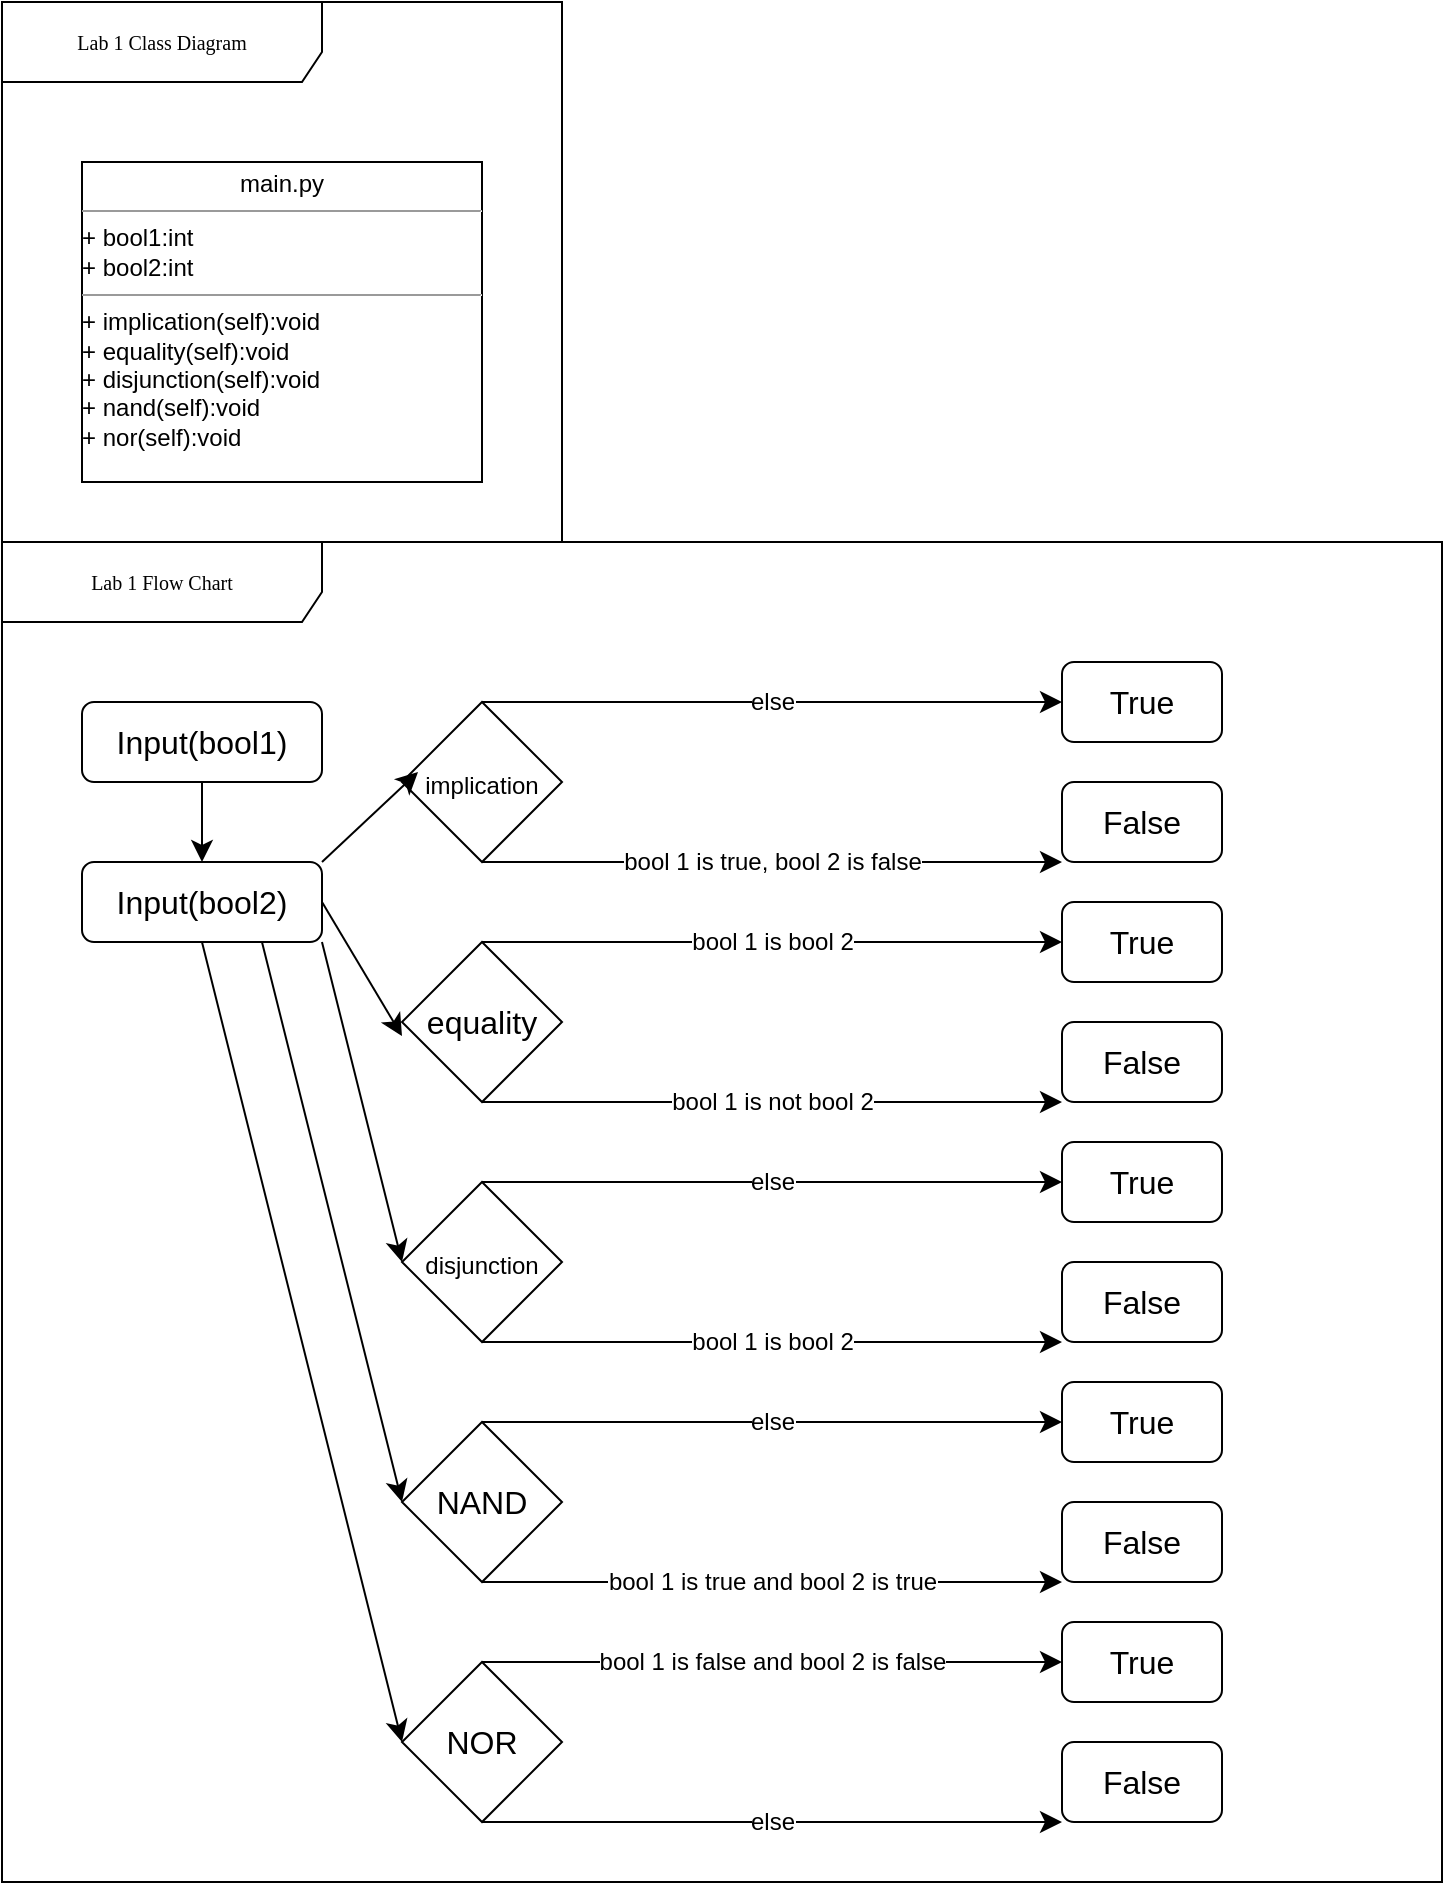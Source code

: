 <mxfile version="22.1.21" type="device">
  <diagram name="Page-1" id="nhMCtWs9aOEQ2wft9k-o">
    <mxGraphModel dx="1671" dy="1007" grid="1" gridSize="10" guides="1" tooltips="1" connect="1" arrows="1" fold="1" page="1" pageScale="1" pageWidth="850" pageHeight="1100" math="0" shadow="0">
      <root>
        <object label="" id="0">
          <mxCell />
        </object>
        <mxCell id="1" parent="0" />
        <mxCell id="SezpZ-dLGQGYYTsxY6-B-2" value="Lab 1 Class Diagram" style="shape=umlFrame;whiteSpace=wrap;html=1;rounded=0;shadow=0;comic=0;labelBackgroundColor=none;strokeWidth=1;fontFamily=Verdana;fontSize=10;align=center;width=160;height=40;" vertex="1" parent="1">
          <mxGeometry x="40" y="40" width="280" height="270" as="geometry" />
        </mxCell>
        <mxCell id="SezpZ-dLGQGYYTsxY6-B-6" style="edgeStyle=orthogonalEdgeStyle;rounded=0;orthogonalLoop=1;jettySize=auto;html=1;exitX=0.5;exitY=1;exitDx=0;exitDy=0;entryX=0.5;entryY=0;entryDx=0;entryDy=0;" edge="1" parent="1">
          <mxGeometry relative="1" as="geometry">
            <mxPoint x="1410" y="725" as="sourcePoint" />
          </mxGeometry>
        </mxCell>
        <mxCell id="SezpZ-dLGQGYYTsxY6-B-7" value="&lt;p style=&quot;margin:0px;margin-top:4px;text-align:center;&quot;&gt;main.py&lt;/p&gt;&lt;hr size=&quot;1&quot;&gt;&lt;div&gt;+ bool1:int&lt;br&gt;&lt;/div&gt;&lt;div&gt;+ bool2:int&lt;/div&gt;&lt;hr size=&quot;1&quot;&gt;&lt;div&gt;+ implication(self):void&lt;/div&gt;&lt;div&gt;&lt;div&gt;+ equality(self):void&lt;/div&gt;&lt;/div&gt;&lt;div&gt;&lt;div&gt;&lt;div&gt;&lt;div&gt;+ disjunction(self):void&lt;/div&gt;+ nand(self):void&lt;/div&gt;+ nor(self):void&lt;/div&gt;&lt;/div&gt;&lt;div&gt;&lt;br&gt;&lt;/div&gt;" style="verticalAlign=top;align=left;overflow=fill;fontSize=12;fontFamily=Helvetica;html=1;rounded=0;shadow=0;comic=0;labelBackgroundColor=none;strokeWidth=1" vertex="1" parent="1">
          <mxGeometry x="80" y="120" width="200" height="160" as="geometry" />
        </mxCell>
        <mxCell id="SezpZ-dLGQGYYTsxY6-B-8" style="edgeStyle=orthogonalEdgeStyle;rounded=0;orthogonalLoop=1;jettySize=auto;html=1;exitX=0.5;exitY=1;exitDx=0;exitDy=0;entryX=0.5;entryY=0;entryDx=0;entryDy=0;" edge="1" parent="1">
          <mxGeometry relative="1" as="geometry">
            <mxPoint x="1410" y="830" as="targetPoint" />
          </mxGeometry>
        </mxCell>
        <mxCell id="SezpZ-dLGQGYYTsxY6-B-98" value="Lab 1 Flow Chart" style="shape=umlFrame;whiteSpace=wrap;html=1;rounded=0;shadow=0;comic=0;labelBackgroundColor=none;strokeWidth=1;fontFamily=Verdana;fontSize=10;align=center;width=160;height=40;" vertex="1" parent="1">
          <mxGeometry x="40" y="310" width="720" height="670" as="geometry" />
        </mxCell>
        <mxCell id="SezpZ-dLGQGYYTsxY6-B-109" style="edgeStyle=none;curved=1;rounded=0;orthogonalLoop=1;jettySize=auto;html=1;exitX=1;exitY=1;exitDx=0;exitDy=0;entryX=0;entryY=0.5;entryDx=0;entryDy=0;fontSize=12;startSize=8;endSize=8;" edge="1" parent="1" source="SezpZ-dLGQGYYTsxY6-B-99" target="SezpZ-dLGQGYYTsxY6-B-104">
          <mxGeometry relative="1" as="geometry" />
        </mxCell>
        <mxCell id="SezpZ-dLGQGYYTsxY6-B-110" style="edgeStyle=none;curved=1;rounded=0;orthogonalLoop=1;jettySize=auto;html=1;exitX=0.75;exitY=1;exitDx=0;exitDy=0;entryX=0;entryY=0.5;entryDx=0;entryDy=0;fontSize=12;startSize=8;endSize=8;" edge="1" parent="1" source="SezpZ-dLGQGYYTsxY6-B-99" target="SezpZ-dLGQGYYTsxY6-B-105">
          <mxGeometry relative="1" as="geometry" />
        </mxCell>
        <mxCell id="SezpZ-dLGQGYYTsxY6-B-111" style="edgeStyle=none;curved=1;rounded=0;orthogonalLoop=1;jettySize=auto;html=1;exitX=0.5;exitY=1;exitDx=0;exitDy=0;entryX=0;entryY=0.5;entryDx=0;entryDy=0;fontSize=12;startSize=8;endSize=8;" edge="1" parent="1" source="SezpZ-dLGQGYYTsxY6-B-99" target="SezpZ-dLGQGYYTsxY6-B-106">
          <mxGeometry relative="1" as="geometry" />
        </mxCell>
        <mxCell id="SezpZ-dLGQGYYTsxY6-B-99" value="Input(bool2)" style="rounded=1;whiteSpace=wrap;html=1;fontSize=16;" vertex="1" parent="1">
          <mxGeometry x="80" y="470" width="120" height="40" as="geometry" />
        </mxCell>
        <mxCell id="SezpZ-dLGQGYYTsxY6-B-101" style="edgeStyle=none;curved=1;rounded=0;orthogonalLoop=1;jettySize=auto;html=1;fontSize=12;startSize=8;endSize=8;" edge="1" parent="1" source="SezpZ-dLGQGYYTsxY6-B-100" target="SezpZ-dLGQGYYTsxY6-B-99">
          <mxGeometry relative="1" as="geometry" />
        </mxCell>
        <mxCell id="SezpZ-dLGQGYYTsxY6-B-100" value="Input(bool1)" style="rounded=1;whiteSpace=wrap;html=1;fontSize=16;" vertex="1" parent="1">
          <mxGeometry x="80" y="390" width="120" height="40" as="geometry" />
        </mxCell>
        <mxCell id="SezpZ-dLGQGYYTsxY6-B-122" value="else" style="edgeStyle=none;curved=1;rounded=0;orthogonalLoop=1;jettySize=auto;html=1;exitX=0.5;exitY=0;exitDx=0;exitDy=0;entryX=0;entryY=0.5;entryDx=0;entryDy=0;fontSize=12;startSize=8;endSize=8;" edge="1" parent="1" source="SezpZ-dLGQGYYTsxY6-B-102" target="SezpZ-dLGQGYYTsxY6-B-112">
          <mxGeometry relative="1" as="geometry" />
        </mxCell>
        <mxCell id="SezpZ-dLGQGYYTsxY6-B-123" value="bool 1 is true, bool 2 is false" style="edgeStyle=none;curved=1;rounded=0;orthogonalLoop=1;jettySize=auto;html=1;exitX=0.5;exitY=1;exitDx=0;exitDy=0;entryX=0;entryY=1;entryDx=0;entryDy=0;fontSize=12;startSize=8;endSize=8;" edge="1" parent="1" source="SezpZ-dLGQGYYTsxY6-B-102" target="SezpZ-dLGQGYYTsxY6-B-113">
          <mxGeometry relative="1" as="geometry" />
        </mxCell>
        <mxCell id="SezpZ-dLGQGYYTsxY6-B-102" value="&lt;font style=&quot;font-size: 12px;&quot;&gt;implication&lt;/font&gt;" style="rhombus;whiteSpace=wrap;html=1;fontSize=16;" vertex="1" parent="1">
          <mxGeometry x="240" y="390" width="80" height="80" as="geometry" />
        </mxCell>
        <mxCell id="SezpZ-dLGQGYYTsxY6-B-126" value="bool 1 is bool 2" style="edgeStyle=none;curved=1;rounded=0;orthogonalLoop=1;jettySize=auto;html=1;exitX=0.5;exitY=0;exitDx=0;exitDy=0;entryX=0;entryY=0.5;entryDx=0;entryDy=0;fontSize=12;startSize=8;endSize=8;" edge="1" parent="1" source="SezpZ-dLGQGYYTsxY6-B-103" target="SezpZ-dLGQGYYTsxY6-B-114">
          <mxGeometry relative="1" as="geometry" />
        </mxCell>
        <mxCell id="SezpZ-dLGQGYYTsxY6-B-128" value="bool 1 is not bool 2" style="edgeStyle=none;curved=1;rounded=0;orthogonalLoop=1;jettySize=auto;html=1;exitX=0.5;exitY=1;exitDx=0;exitDy=0;entryX=0;entryY=1;entryDx=0;entryDy=0;fontSize=12;startSize=8;endSize=8;" edge="1" parent="1" source="SezpZ-dLGQGYYTsxY6-B-103" target="SezpZ-dLGQGYYTsxY6-B-115">
          <mxGeometry relative="1" as="geometry" />
        </mxCell>
        <mxCell id="SezpZ-dLGQGYYTsxY6-B-103" value="equality" style="rhombus;whiteSpace=wrap;html=1;fontSize=16;" vertex="1" parent="1">
          <mxGeometry x="240" y="510" width="80" height="80" as="geometry" />
        </mxCell>
        <mxCell id="SezpZ-dLGQGYYTsxY6-B-134" value="else" style="edgeStyle=none;curved=1;rounded=0;orthogonalLoop=1;jettySize=auto;html=1;exitX=0.5;exitY=0;exitDx=0;exitDy=0;entryX=0;entryY=0.5;entryDx=0;entryDy=0;fontSize=12;startSize=8;endSize=8;" edge="1" parent="1" source="SezpZ-dLGQGYYTsxY6-B-104" target="SezpZ-dLGQGYYTsxY6-B-116">
          <mxGeometry relative="1" as="geometry" />
        </mxCell>
        <mxCell id="SezpZ-dLGQGYYTsxY6-B-135" value="bool 1 is bool 2" style="edgeStyle=none;curved=1;rounded=0;orthogonalLoop=1;jettySize=auto;html=1;exitX=0.5;exitY=1;exitDx=0;exitDy=0;entryX=0;entryY=1;entryDx=0;entryDy=0;fontSize=12;startSize=8;endSize=8;" edge="1" parent="1" source="SezpZ-dLGQGYYTsxY6-B-104" target="SezpZ-dLGQGYYTsxY6-B-117">
          <mxGeometry relative="1" as="geometry" />
        </mxCell>
        <mxCell id="SezpZ-dLGQGYYTsxY6-B-104" value="&lt;font style=&quot;font-size: 12px;&quot;&gt;disjunction&lt;/font&gt;" style="rhombus;whiteSpace=wrap;html=1;fontSize=16;" vertex="1" parent="1">
          <mxGeometry x="240" y="630" width="80" height="80" as="geometry" />
        </mxCell>
        <mxCell id="SezpZ-dLGQGYYTsxY6-B-136" value="else" style="edgeStyle=none;curved=1;rounded=0;orthogonalLoop=1;jettySize=auto;html=1;exitX=0.5;exitY=0;exitDx=0;exitDy=0;entryX=0;entryY=0.5;entryDx=0;entryDy=0;fontSize=12;startSize=8;endSize=8;" edge="1" parent="1" source="SezpZ-dLGQGYYTsxY6-B-105" target="SezpZ-dLGQGYYTsxY6-B-118">
          <mxGeometry relative="1" as="geometry" />
        </mxCell>
        <mxCell id="SezpZ-dLGQGYYTsxY6-B-137" value="bool 1 is true and bool 2 is true" style="edgeStyle=none;curved=1;rounded=0;orthogonalLoop=1;jettySize=auto;html=1;exitX=0.5;exitY=1;exitDx=0;exitDy=0;entryX=0;entryY=1;entryDx=0;entryDy=0;fontSize=12;startSize=8;endSize=8;" edge="1" parent="1" source="SezpZ-dLGQGYYTsxY6-B-105" target="SezpZ-dLGQGYYTsxY6-B-119">
          <mxGeometry relative="1" as="geometry" />
        </mxCell>
        <mxCell id="SezpZ-dLGQGYYTsxY6-B-105" value="NAND" style="rhombus;whiteSpace=wrap;html=1;fontSize=16;" vertex="1" parent="1">
          <mxGeometry x="240" y="750" width="80" height="80" as="geometry" />
        </mxCell>
        <mxCell id="SezpZ-dLGQGYYTsxY6-B-138" value="bool 1 is false and bool 2 is false" style="edgeStyle=none;curved=1;rounded=0;orthogonalLoop=1;jettySize=auto;html=1;exitX=0.5;exitY=0;exitDx=0;exitDy=0;entryX=0;entryY=0.5;entryDx=0;entryDy=0;fontSize=12;startSize=8;endSize=8;" edge="1" parent="1" source="SezpZ-dLGQGYYTsxY6-B-106" target="SezpZ-dLGQGYYTsxY6-B-120">
          <mxGeometry relative="1" as="geometry" />
        </mxCell>
        <mxCell id="SezpZ-dLGQGYYTsxY6-B-139" value="else" style="edgeStyle=none;curved=1;rounded=0;orthogonalLoop=1;jettySize=auto;html=1;exitX=0.5;exitY=1;exitDx=0;exitDy=0;entryX=0;entryY=1;entryDx=0;entryDy=0;fontSize=12;startSize=8;endSize=8;" edge="1" parent="1" source="SezpZ-dLGQGYYTsxY6-B-106" target="SezpZ-dLGQGYYTsxY6-B-121">
          <mxGeometry relative="1" as="geometry" />
        </mxCell>
        <mxCell id="SezpZ-dLGQGYYTsxY6-B-106" value="NOR" style="rhombus;whiteSpace=wrap;html=1;fontSize=16;" vertex="1" parent="1">
          <mxGeometry x="240" y="870" width="80" height="80" as="geometry" />
        </mxCell>
        <mxCell id="SezpZ-dLGQGYYTsxY6-B-107" style="edgeStyle=none;curved=1;rounded=0;orthogonalLoop=1;jettySize=auto;html=1;exitX=1;exitY=0;exitDx=0;exitDy=0;entryX=0.1;entryY=0.438;entryDx=0;entryDy=0;entryPerimeter=0;fontSize=12;startSize=8;endSize=8;" edge="1" parent="1" source="SezpZ-dLGQGYYTsxY6-B-99" target="SezpZ-dLGQGYYTsxY6-B-102">
          <mxGeometry relative="1" as="geometry" />
        </mxCell>
        <mxCell id="SezpZ-dLGQGYYTsxY6-B-108" style="edgeStyle=none;curved=1;rounded=0;orthogonalLoop=1;jettySize=auto;html=1;exitX=1;exitY=0.5;exitDx=0;exitDy=0;entryX=0;entryY=0.588;entryDx=0;entryDy=0;entryPerimeter=0;fontSize=12;startSize=8;endSize=8;" edge="1" parent="1" source="SezpZ-dLGQGYYTsxY6-B-99" target="SezpZ-dLGQGYYTsxY6-B-103">
          <mxGeometry relative="1" as="geometry" />
        </mxCell>
        <mxCell id="SezpZ-dLGQGYYTsxY6-B-112" value="True" style="rounded=1;whiteSpace=wrap;html=1;fontSize=16;" vertex="1" parent="1">
          <mxGeometry x="570" y="370" width="80" height="40" as="geometry" />
        </mxCell>
        <mxCell id="SezpZ-dLGQGYYTsxY6-B-113" value="False" style="rounded=1;whiteSpace=wrap;html=1;fontSize=16;" vertex="1" parent="1">
          <mxGeometry x="570" y="430" width="80" height="40" as="geometry" />
        </mxCell>
        <mxCell id="SezpZ-dLGQGYYTsxY6-B-114" value="True" style="rounded=1;whiteSpace=wrap;html=1;fontSize=16;" vertex="1" parent="1">
          <mxGeometry x="570" y="490" width="80" height="40" as="geometry" />
        </mxCell>
        <mxCell id="SezpZ-dLGQGYYTsxY6-B-115" value="False" style="rounded=1;whiteSpace=wrap;html=1;fontSize=16;" vertex="1" parent="1">
          <mxGeometry x="570" y="550" width="80" height="40" as="geometry" />
        </mxCell>
        <mxCell id="SezpZ-dLGQGYYTsxY6-B-116" value="True" style="rounded=1;whiteSpace=wrap;html=1;fontSize=16;" vertex="1" parent="1">
          <mxGeometry x="570" y="610" width="80" height="40" as="geometry" />
        </mxCell>
        <mxCell id="SezpZ-dLGQGYYTsxY6-B-117" value="False" style="rounded=1;whiteSpace=wrap;html=1;fontSize=16;" vertex="1" parent="1">
          <mxGeometry x="570" y="670" width="80" height="40" as="geometry" />
        </mxCell>
        <mxCell id="SezpZ-dLGQGYYTsxY6-B-118" value="True" style="rounded=1;whiteSpace=wrap;html=1;fontSize=16;" vertex="1" parent="1">
          <mxGeometry x="570" y="730" width="80" height="40" as="geometry" />
        </mxCell>
        <mxCell id="SezpZ-dLGQGYYTsxY6-B-119" value="False" style="rounded=1;whiteSpace=wrap;html=1;fontSize=16;" vertex="1" parent="1">
          <mxGeometry x="570" y="790" width="80" height="40" as="geometry" />
        </mxCell>
        <mxCell id="SezpZ-dLGQGYYTsxY6-B-120" value="True" style="rounded=1;whiteSpace=wrap;html=1;fontSize=16;" vertex="1" parent="1">
          <mxGeometry x="570" y="850" width="80" height="40" as="geometry" />
        </mxCell>
        <mxCell id="SezpZ-dLGQGYYTsxY6-B-121" value="False" style="rounded=1;whiteSpace=wrap;html=1;fontSize=16;" vertex="1" parent="1">
          <mxGeometry x="570" y="910" width="80" height="40" as="geometry" />
        </mxCell>
      </root>
    </mxGraphModel>
  </diagram>
</mxfile>
